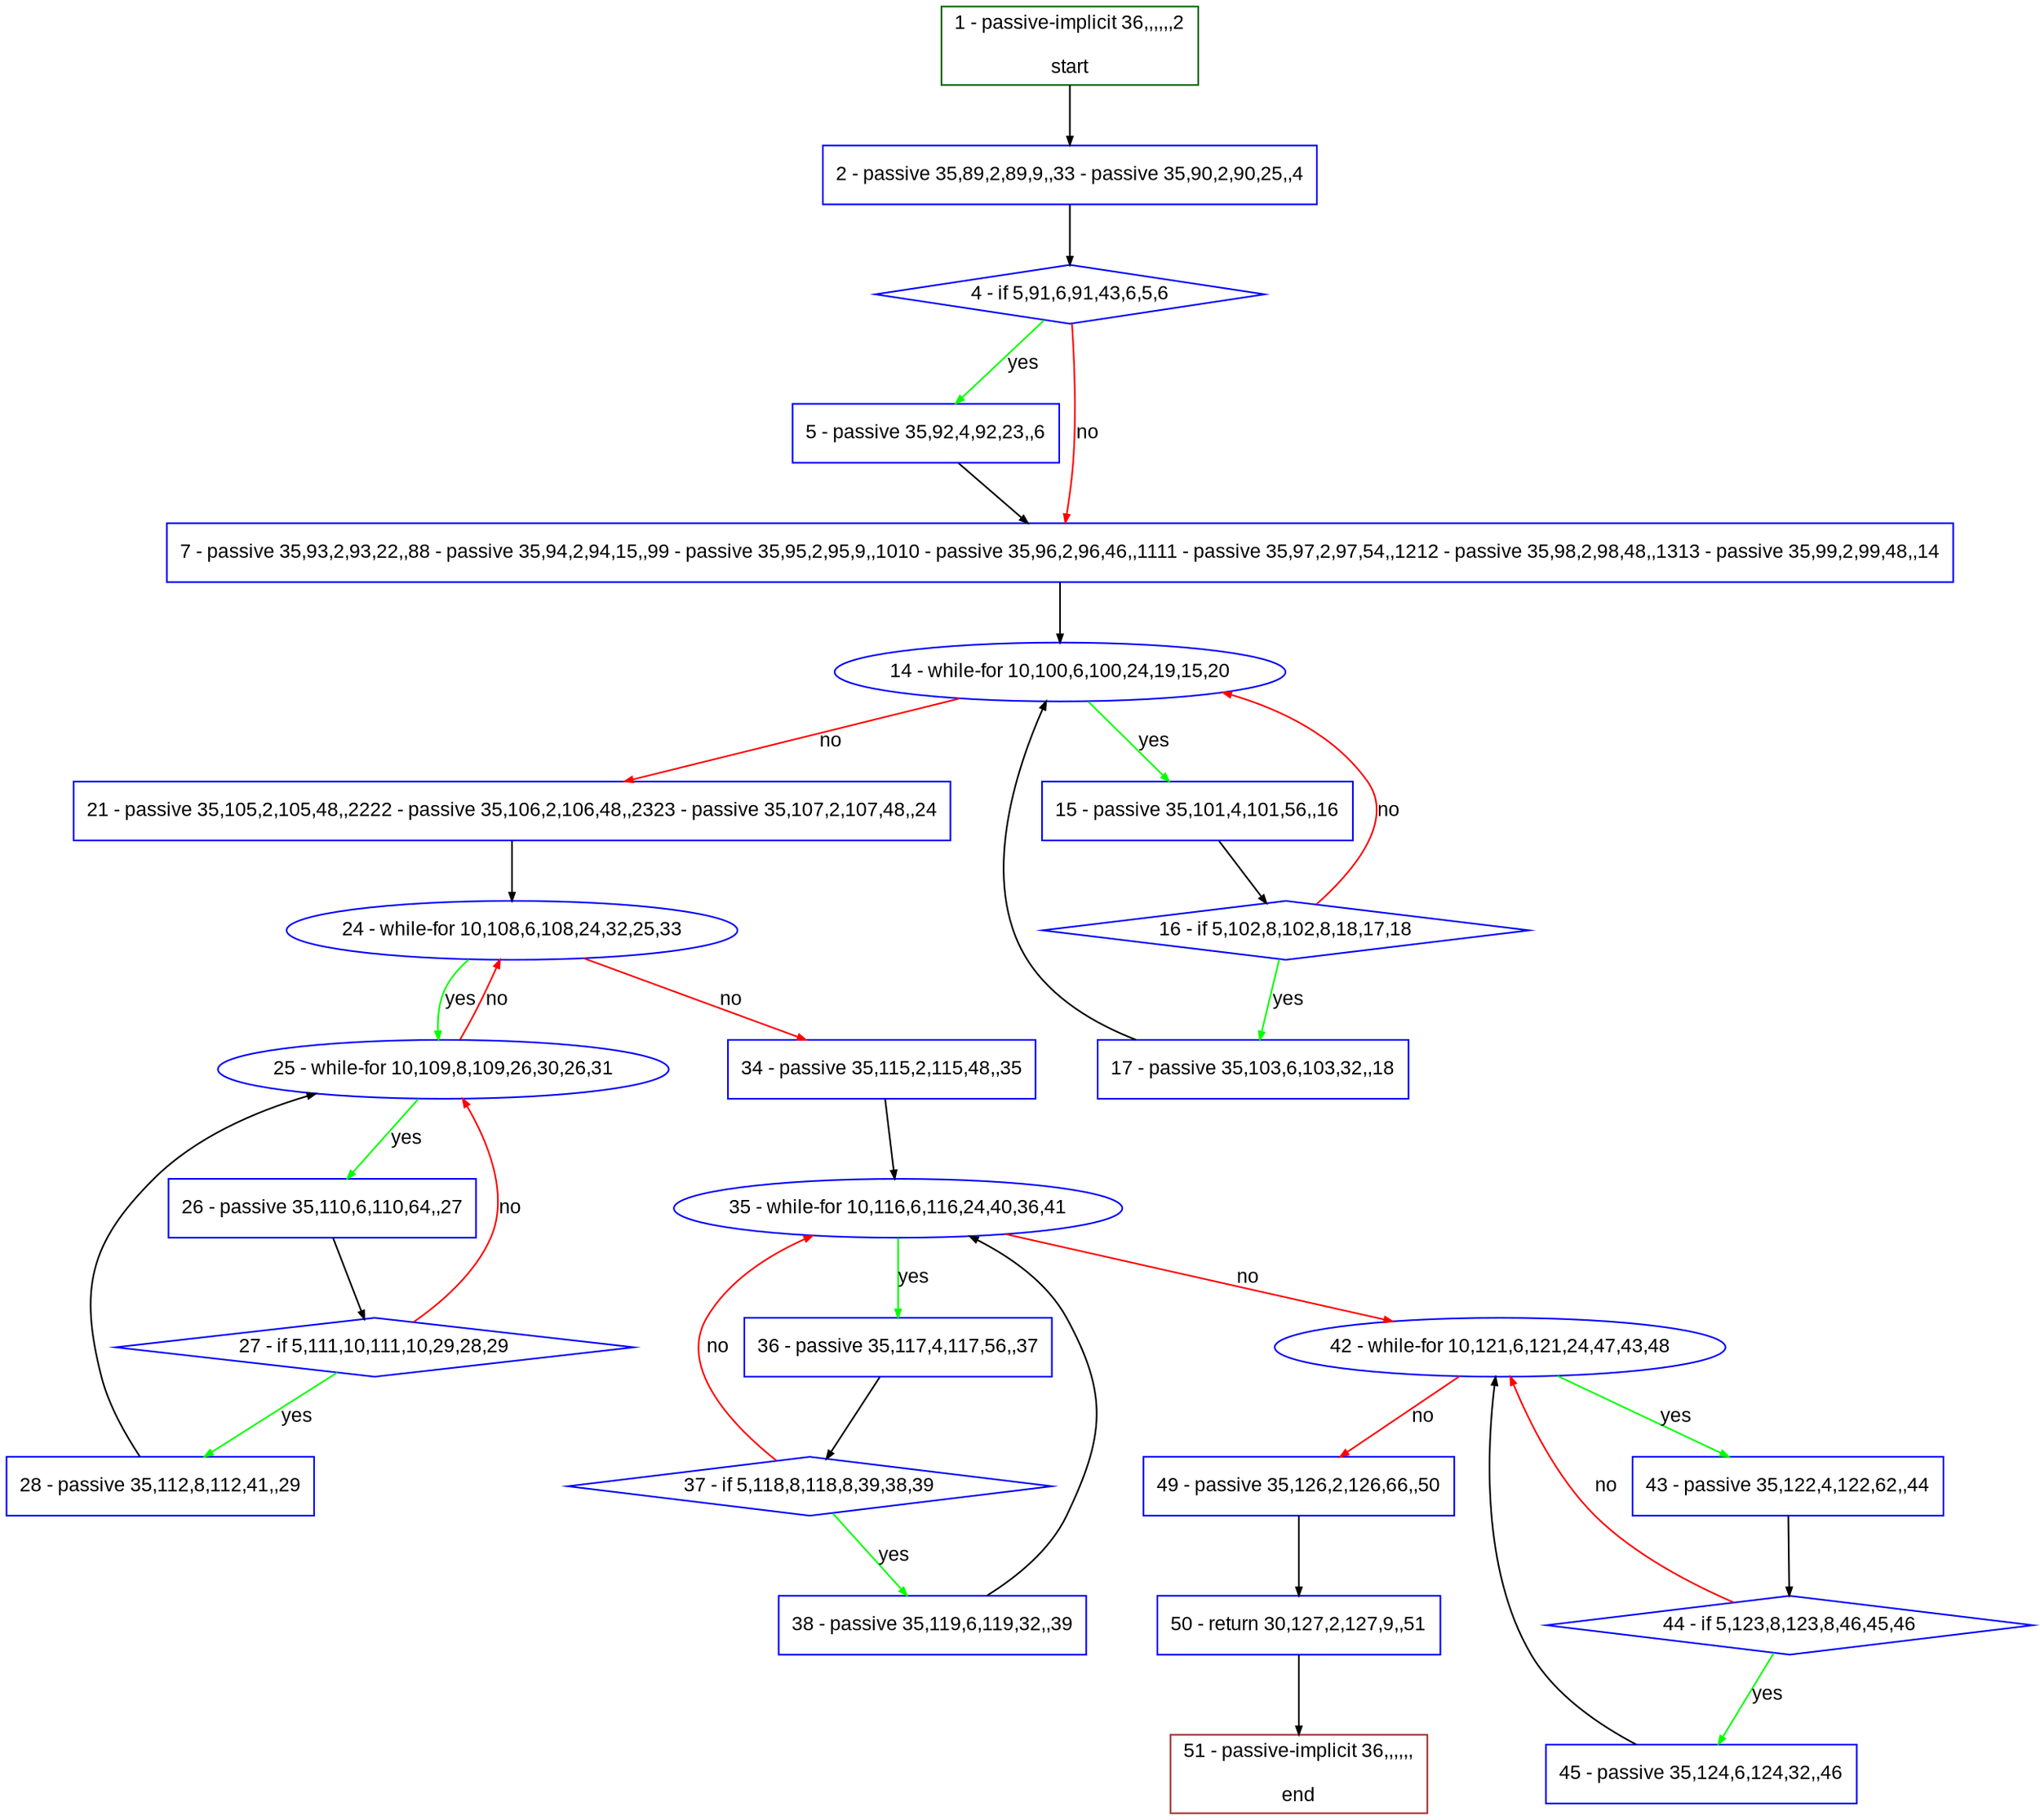 digraph "" {
  graph [pack="true", label="", fontsize="12", packmode="clust", fontname="Arial", fillcolor="#FFFFCC", bgcolor="white", style="rounded,filled", compound="true"];
  node [node_initialized="no", label="", color="grey", fontsize="12", fillcolor="white", fontname="Arial", style="filled", shape="rectangle", compound="true", fixedsize="false"];
  edge [fontcolor="black", arrowhead="normal", arrowtail="none", arrowsize="0.5", ltail="", label="", color="black", fontsize="12", lhead="", fontname="Arial", dir="forward", compound="true"];
  __N1 [label="2 - passive 35,89,2,89,9,,33 - passive 35,90,2,90,25,,4", color="#0000ff", fillcolor="#ffffff", style="filled", shape="box"];
  __N2 [label="1 - passive-implicit 36,,,,,,2\n\nstart", color="#006400", fillcolor="#ffffff", style="filled", shape="box"];
  __N3 [label="4 - if 5,91,6,91,43,6,5,6", color="#0000ff", fillcolor="#ffffff", style="filled", shape="diamond"];
  __N4 [label="5 - passive 35,92,4,92,23,,6", color="#0000ff", fillcolor="#ffffff", style="filled", shape="box"];
  __N5 [label="7 - passive 35,93,2,93,22,,88 - passive 35,94,2,94,15,,99 - passive 35,95,2,95,9,,1010 - passive 35,96,2,96,46,,1111 - passive 35,97,2,97,54,,1212 - passive 35,98,2,98,48,,1313 - passive 35,99,2,99,48,,14", color="#0000ff", fillcolor="#ffffff", style="filled", shape="box"];
  __N6 [label="14 - while-for 10,100,6,100,24,19,15,20", color="#0000ff", fillcolor="#ffffff", style="filled", shape="oval"];
  __N7 [label="15 - passive 35,101,4,101,56,,16", color="#0000ff", fillcolor="#ffffff", style="filled", shape="box"];
  __N8 [label="21 - passive 35,105,2,105,48,,2222 - passive 35,106,2,106,48,,2323 - passive 35,107,2,107,48,,24", color="#0000ff", fillcolor="#ffffff", style="filled", shape="box"];
  __N9 [label="16 - if 5,102,8,102,8,18,17,18", color="#0000ff", fillcolor="#ffffff", style="filled", shape="diamond"];
  __N10 [label="17 - passive 35,103,6,103,32,,18", color="#0000ff", fillcolor="#ffffff", style="filled", shape="box"];
  __N11 [label="24 - while-for 10,108,6,108,24,32,25,33", color="#0000ff", fillcolor="#ffffff", style="filled", shape="oval"];
  __N12 [label="25 - while-for 10,109,8,109,26,30,26,31", color="#0000ff", fillcolor="#ffffff", style="filled", shape="oval"];
  __N13 [label="34 - passive 35,115,2,115,48,,35", color="#0000ff", fillcolor="#ffffff", style="filled", shape="box"];
  __N14 [label="26 - passive 35,110,6,110,64,,27", color="#0000ff", fillcolor="#ffffff", style="filled", shape="box"];
  __N15 [label="27 - if 5,111,10,111,10,29,28,29", color="#0000ff", fillcolor="#ffffff", style="filled", shape="diamond"];
  __N16 [label="28 - passive 35,112,8,112,41,,29", color="#0000ff", fillcolor="#ffffff", style="filled", shape="box"];
  __N17 [label="35 - while-for 10,116,6,116,24,40,36,41", color="#0000ff", fillcolor="#ffffff", style="filled", shape="oval"];
  __N18 [label="36 - passive 35,117,4,117,56,,37", color="#0000ff", fillcolor="#ffffff", style="filled", shape="box"];
  __N19 [label="42 - while-for 10,121,6,121,24,47,43,48", color="#0000ff", fillcolor="#ffffff", style="filled", shape="oval"];
  __N20 [label="37 - if 5,118,8,118,8,39,38,39", color="#0000ff", fillcolor="#ffffff", style="filled", shape="diamond"];
  __N21 [label="38 - passive 35,119,6,119,32,,39", color="#0000ff", fillcolor="#ffffff", style="filled", shape="box"];
  __N22 [label="43 - passive 35,122,4,122,62,,44", color="#0000ff", fillcolor="#ffffff", style="filled", shape="box"];
  __N23 [label="49 - passive 35,126,2,126,66,,50", color="#0000ff", fillcolor="#ffffff", style="filled", shape="box"];
  __N24 [label="44 - if 5,123,8,123,8,46,45,46", color="#0000ff", fillcolor="#ffffff", style="filled", shape="diamond"];
  __N25 [label="45 - passive 35,124,6,124,32,,46", color="#0000ff", fillcolor="#ffffff", style="filled", shape="box"];
  __N26 [label="50 - return 30,127,2,127,9,,51", color="#0000ff", fillcolor="#ffffff", style="filled", shape="box"];
  __N27 [label="51 - passive-implicit 36,,,,,,\n\nend", color="#a52a2a", fillcolor="#ffffff", style="filled", shape="box"];
  __N2 -> __N1 [arrowhead="normal", arrowtail="none", color="#000000", label="", dir="forward"];
  __N1 -> __N3 [arrowhead="normal", arrowtail="none", color="#000000", label="", dir="forward"];
  __N3 -> __N4 [arrowhead="normal", arrowtail="none", color="#00ff00", label="yes", dir="forward"];
  __N3 -> __N5 [arrowhead="normal", arrowtail="none", color="#ff0000", label="no", dir="forward"];
  __N4 -> __N5 [arrowhead="normal", arrowtail="none", color="#000000", label="", dir="forward"];
  __N5 -> __N6 [arrowhead="normal", arrowtail="none", color="#000000", label="", dir="forward"];
  __N6 -> __N7 [arrowhead="normal", arrowtail="none", color="#00ff00", label="yes", dir="forward"];
  __N6 -> __N8 [arrowhead="normal", arrowtail="none", color="#ff0000", label="no", dir="forward"];
  __N7 -> __N9 [arrowhead="normal", arrowtail="none", color="#000000", label="", dir="forward"];
  __N9 -> __N6 [arrowhead="normal", arrowtail="none", color="#ff0000", label="no", dir="forward"];
  __N9 -> __N10 [arrowhead="normal", arrowtail="none", color="#00ff00", label="yes", dir="forward"];
  __N10 -> __N6 [arrowhead="normal", arrowtail="none", color="#000000", label="", dir="forward"];
  __N8 -> __N11 [arrowhead="normal", arrowtail="none", color="#000000", label="", dir="forward"];
  __N11 -> __N12 [arrowhead="normal", arrowtail="none", color="#00ff00", label="yes", dir="forward"];
  __N12 -> __N11 [arrowhead="normal", arrowtail="none", color="#ff0000", label="no", dir="forward"];
  __N11 -> __N13 [arrowhead="normal", arrowtail="none", color="#ff0000", label="no", dir="forward"];
  __N12 -> __N14 [arrowhead="normal", arrowtail="none", color="#00ff00", label="yes", dir="forward"];
  __N14 -> __N15 [arrowhead="normal", arrowtail="none", color="#000000", label="", dir="forward"];
  __N15 -> __N12 [arrowhead="normal", arrowtail="none", color="#ff0000", label="no", dir="forward"];
  __N15 -> __N16 [arrowhead="normal", arrowtail="none", color="#00ff00", label="yes", dir="forward"];
  __N16 -> __N12 [arrowhead="normal", arrowtail="none", color="#000000", label="", dir="forward"];
  __N13 -> __N17 [arrowhead="normal", arrowtail="none", color="#000000", label="", dir="forward"];
  __N17 -> __N18 [arrowhead="normal", arrowtail="none", color="#00ff00", label="yes", dir="forward"];
  __N17 -> __N19 [arrowhead="normal", arrowtail="none", color="#ff0000", label="no", dir="forward"];
  __N18 -> __N20 [arrowhead="normal", arrowtail="none", color="#000000", label="", dir="forward"];
  __N20 -> __N17 [arrowhead="normal", arrowtail="none", color="#ff0000", label="no", dir="forward"];
  __N20 -> __N21 [arrowhead="normal", arrowtail="none", color="#00ff00", label="yes", dir="forward"];
  __N21 -> __N17 [arrowhead="normal", arrowtail="none", color="#000000", label="", dir="forward"];
  __N19 -> __N22 [arrowhead="normal", arrowtail="none", color="#00ff00", label="yes", dir="forward"];
  __N19 -> __N23 [arrowhead="normal", arrowtail="none", color="#ff0000", label="no", dir="forward"];
  __N22 -> __N24 [arrowhead="normal", arrowtail="none", color="#000000", label="", dir="forward"];
  __N24 -> __N19 [arrowhead="normal", arrowtail="none", color="#ff0000", label="no", dir="forward"];
  __N24 -> __N25 [arrowhead="normal", arrowtail="none", color="#00ff00", label="yes", dir="forward"];
  __N25 -> __N19 [arrowhead="normal", arrowtail="none", color="#000000", label="", dir="forward"];
  __N23 -> __N26 [arrowhead="normal", arrowtail="none", color="#000000", label="", dir="forward"];
  __N26 -> __N27 [arrowhead="normal", arrowtail="none", color="#000000", label="", dir="forward"];
}
